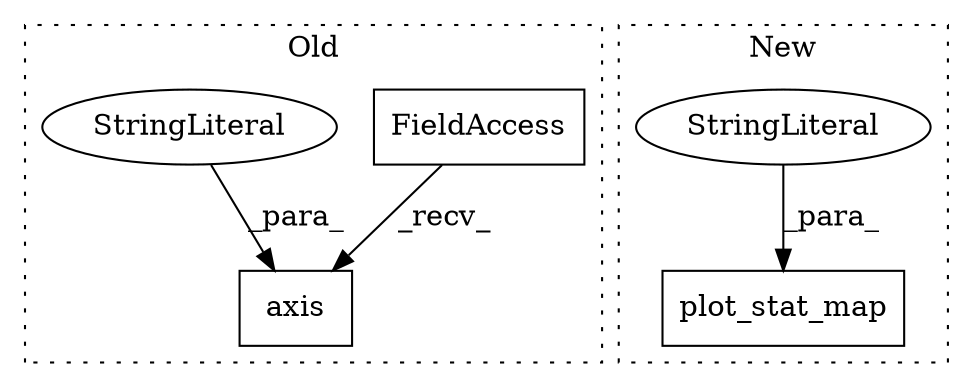 digraph G {
subgraph cluster0 {
1 [label="axis" a="32" s="2848,2858" l="5,1" shape="box"];
3 [label="FieldAccess" a="22" s="2830" l="10" shape="box"];
4 [label="StringLiteral" a="45" s="2853" l="5" shape="ellipse"];
label = "Old";
style="dotted";
}
subgraph cluster1 {
2 [label="plot_stat_map" a="32" s="2459,2579" l="14,1" shape="box"];
5 [label="StringLiteral" a="45" s="2547" l="13" shape="ellipse"];
label = "New";
style="dotted";
}
3 -> 1 [label="_recv_"];
4 -> 1 [label="_para_"];
5 -> 2 [label="_para_"];
}